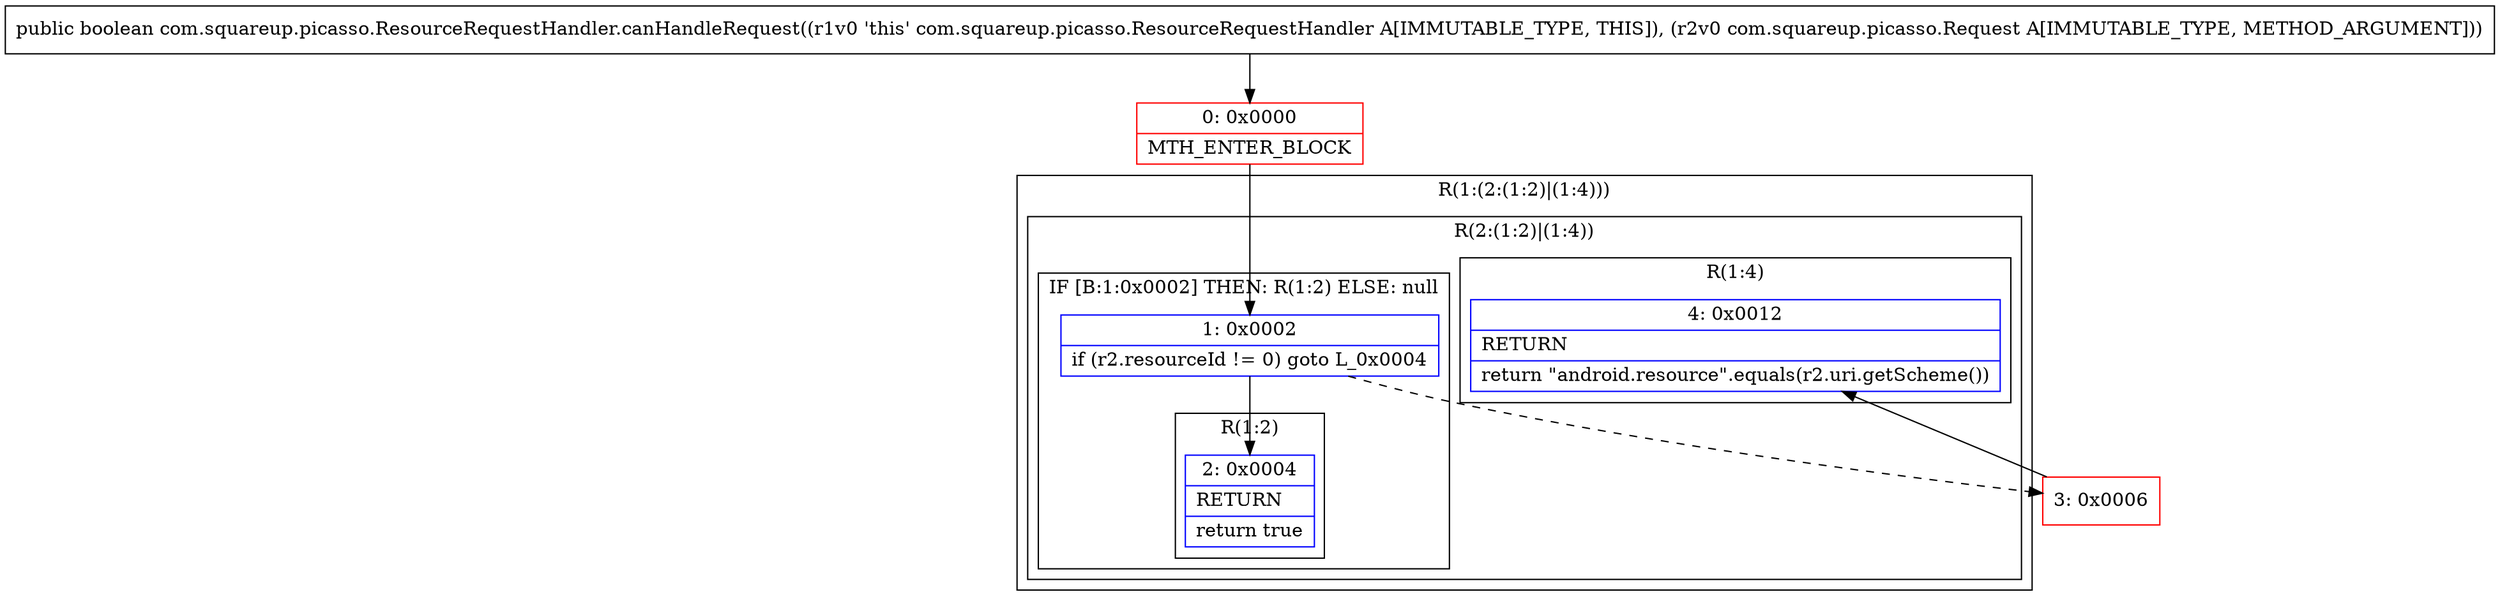 digraph "CFG forcom.squareup.picasso.ResourceRequestHandler.canHandleRequest(Lcom\/squareup\/picasso\/Request;)Z" {
subgraph cluster_Region_926099621 {
label = "R(1:(2:(1:2)|(1:4)))";
node [shape=record,color=blue];
subgraph cluster_Region_1179394656 {
label = "R(2:(1:2)|(1:4))";
node [shape=record,color=blue];
subgraph cluster_IfRegion_913391906 {
label = "IF [B:1:0x0002] THEN: R(1:2) ELSE: null";
node [shape=record,color=blue];
Node_1 [shape=record,label="{1\:\ 0x0002|if (r2.resourceId != 0) goto L_0x0004\l}"];
subgraph cluster_Region_1617249778 {
label = "R(1:2)";
node [shape=record,color=blue];
Node_2 [shape=record,label="{2\:\ 0x0004|RETURN\l|return true\l}"];
}
}
subgraph cluster_Region_1312636763 {
label = "R(1:4)";
node [shape=record,color=blue];
Node_4 [shape=record,label="{4\:\ 0x0012|RETURN\l|return \"android.resource\".equals(r2.uri.getScheme())\l}"];
}
}
}
Node_0 [shape=record,color=red,label="{0\:\ 0x0000|MTH_ENTER_BLOCK\l}"];
Node_3 [shape=record,color=red,label="{3\:\ 0x0006}"];
MethodNode[shape=record,label="{public boolean com.squareup.picasso.ResourceRequestHandler.canHandleRequest((r1v0 'this' com.squareup.picasso.ResourceRequestHandler A[IMMUTABLE_TYPE, THIS]), (r2v0 com.squareup.picasso.Request A[IMMUTABLE_TYPE, METHOD_ARGUMENT])) }"];
MethodNode -> Node_0;
Node_1 -> Node_2;
Node_1 -> Node_3[style=dashed];
Node_0 -> Node_1;
Node_3 -> Node_4;
}

